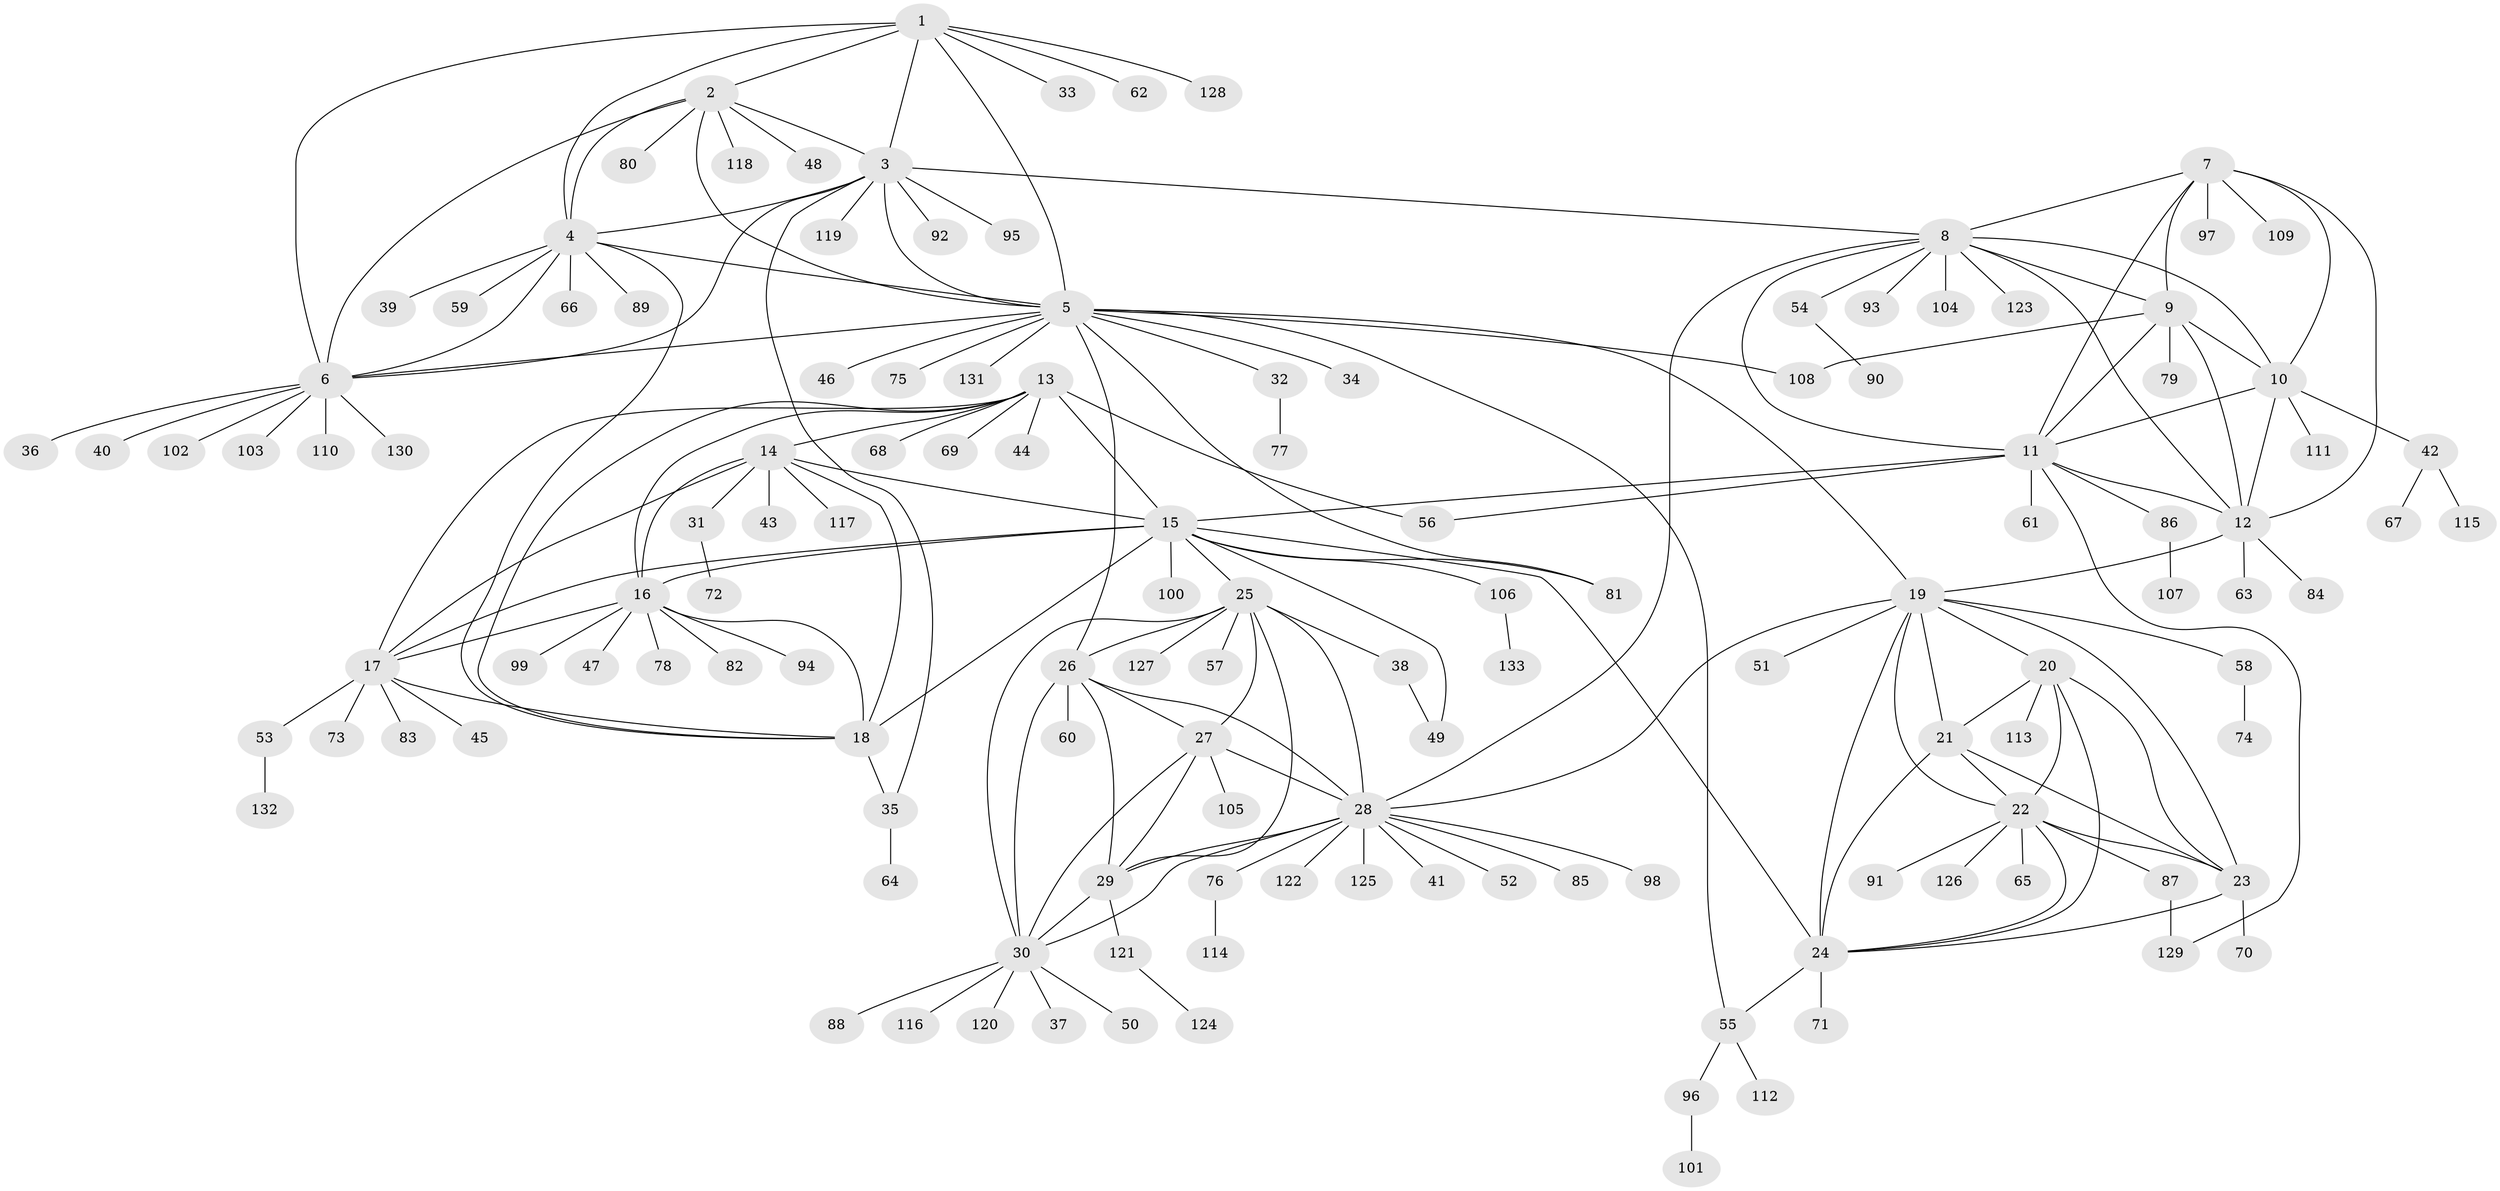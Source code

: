 // Generated by graph-tools (version 1.1) at 2025/15/03/09/25 04:15:46]
// undirected, 133 vertices, 195 edges
graph export_dot {
graph [start="1"]
  node [color=gray90,style=filled];
  1;
  2;
  3;
  4;
  5;
  6;
  7;
  8;
  9;
  10;
  11;
  12;
  13;
  14;
  15;
  16;
  17;
  18;
  19;
  20;
  21;
  22;
  23;
  24;
  25;
  26;
  27;
  28;
  29;
  30;
  31;
  32;
  33;
  34;
  35;
  36;
  37;
  38;
  39;
  40;
  41;
  42;
  43;
  44;
  45;
  46;
  47;
  48;
  49;
  50;
  51;
  52;
  53;
  54;
  55;
  56;
  57;
  58;
  59;
  60;
  61;
  62;
  63;
  64;
  65;
  66;
  67;
  68;
  69;
  70;
  71;
  72;
  73;
  74;
  75;
  76;
  77;
  78;
  79;
  80;
  81;
  82;
  83;
  84;
  85;
  86;
  87;
  88;
  89;
  90;
  91;
  92;
  93;
  94;
  95;
  96;
  97;
  98;
  99;
  100;
  101;
  102;
  103;
  104;
  105;
  106;
  107;
  108;
  109;
  110;
  111;
  112;
  113;
  114;
  115;
  116;
  117;
  118;
  119;
  120;
  121;
  122;
  123;
  124;
  125;
  126;
  127;
  128;
  129;
  130;
  131;
  132;
  133;
  1 -- 2;
  1 -- 3;
  1 -- 4;
  1 -- 5;
  1 -- 6;
  1 -- 33;
  1 -- 62;
  1 -- 128;
  2 -- 3;
  2 -- 4;
  2 -- 5;
  2 -- 6;
  2 -- 48;
  2 -- 80;
  2 -- 118;
  3 -- 4;
  3 -- 5;
  3 -- 6;
  3 -- 8;
  3 -- 35;
  3 -- 92;
  3 -- 95;
  3 -- 119;
  4 -- 5;
  4 -- 6;
  4 -- 18;
  4 -- 39;
  4 -- 59;
  4 -- 66;
  4 -- 89;
  5 -- 6;
  5 -- 19;
  5 -- 26;
  5 -- 32;
  5 -- 34;
  5 -- 46;
  5 -- 55;
  5 -- 75;
  5 -- 81;
  5 -- 108;
  5 -- 131;
  6 -- 36;
  6 -- 40;
  6 -- 102;
  6 -- 103;
  6 -- 110;
  6 -- 130;
  7 -- 8;
  7 -- 9;
  7 -- 10;
  7 -- 11;
  7 -- 12;
  7 -- 97;
  7 -- 109;
  8 -- 9;
  8 -- 10;
  8 -- 11;
  8 -- 12;
  8 -- 28;
  8 -- 54;
  8 -- 93;
  8 -- 104;
  8 -- 123;
  9 -- 10;
  9 -- 11;
  9 -- 12;
  9 -- 79;
  9 -- 108;
  10 -- 11;
  10 -- 12;
  10 -- 42;
  10 -- 111;
  11 -- 12;
  11 -- 15;
  11 -- 56;
  11 -- 61;
  11 -- 86;
  11 -- 129;
  12 -- 19;
  12 -- 63;
  12 -- 84;
  13 -- 14;
  13 -- 15;
  13 -- 16;
  13 -- 17;
  13 -- 18;
  13 -- 44;
  13 -- 56;
  13 -- 68;
  13 -- 69;
  14 -- 15;
  14 -- 16;
  14 -- 17;
  14 -- 18;
  14 -- 31;
  14 -- 43;
  14 -- 117;
  15 -- 16;
  15 -- 17;
  15 -- 18;
  15 -- 24;
  15 -- 25;
  15 -- 49;
  15 -- 81;
  15 -- 100;
  15 -- 106;
  16 -- 17;
  16 -- 18;
  16 -- 47;
  16 -- 78;
  16 -- 82;
  16 -- 94;
  16 -- 99;
  17 -- 18;
  17 -- 45;
  17 -- 53;
  17 -- 73;
  17 -- 83;
  18 -- 35;
  19 -- 20;
  19 -- 21;
  19 -- 22;
  19 -- 23;
  19 -- 24;
  19 -- 28;
  19 -- 51;
  19 -- 58;
  20 -- 21;
  20 -- 22;
  20 -- 23;
  20 -- 24;
  20 -- 113;
  21 -- 22;
  21 -- 23;
  21 -- 24;
  22 -- 23;
  22 -- 24;
  22 -- 65;
  22 -- 87;
  22 -- 91;
  22 -- 126;
  23 -- 24;
  23 -- 70;
  24 -- 55;
  24 -- 71;
  25 -- 26;
  25 -- 27;
  25 -- 28;
  25 -- 29;
  25 -- 30;
  25 -- 38;
  25 -- 57;
  25 -- 127;
  26 -- 27;
  26 -- 28;
  26 -- 29;
  26 -- 30;
  26 -- 60;
  27 -- 28;
  27 -- 29;
  27 -- 30;
  27 -- 105;
  28 -- 29;
  28 -- 30;
  28 -- 41;
  28 -- 52;
  28 -- 76;
  28 -- 85;
  28 -- 98;
  28 -- 122;
  28 -- 125;
  29 -- 30;
  29 -- 121;
  30 -- 37;
  30 -- 50;
  30 -- 88;
  30 -- 116;
  30 -- 120;
  31 -- 72;
  32 -- 77;
  35 -- 64;
  38 -- 49;
  42 -- 67;
  42 -- 115;
  53 -- 132;
  54 -- 90;
  55 -- 96;
  55 -- 112;
  58 -- 74;
  76 -- 114;
  86 -- 107;
  87 -- 129;
  96 -- 101;
  106 -- 133;
  121 -- 124;
}
